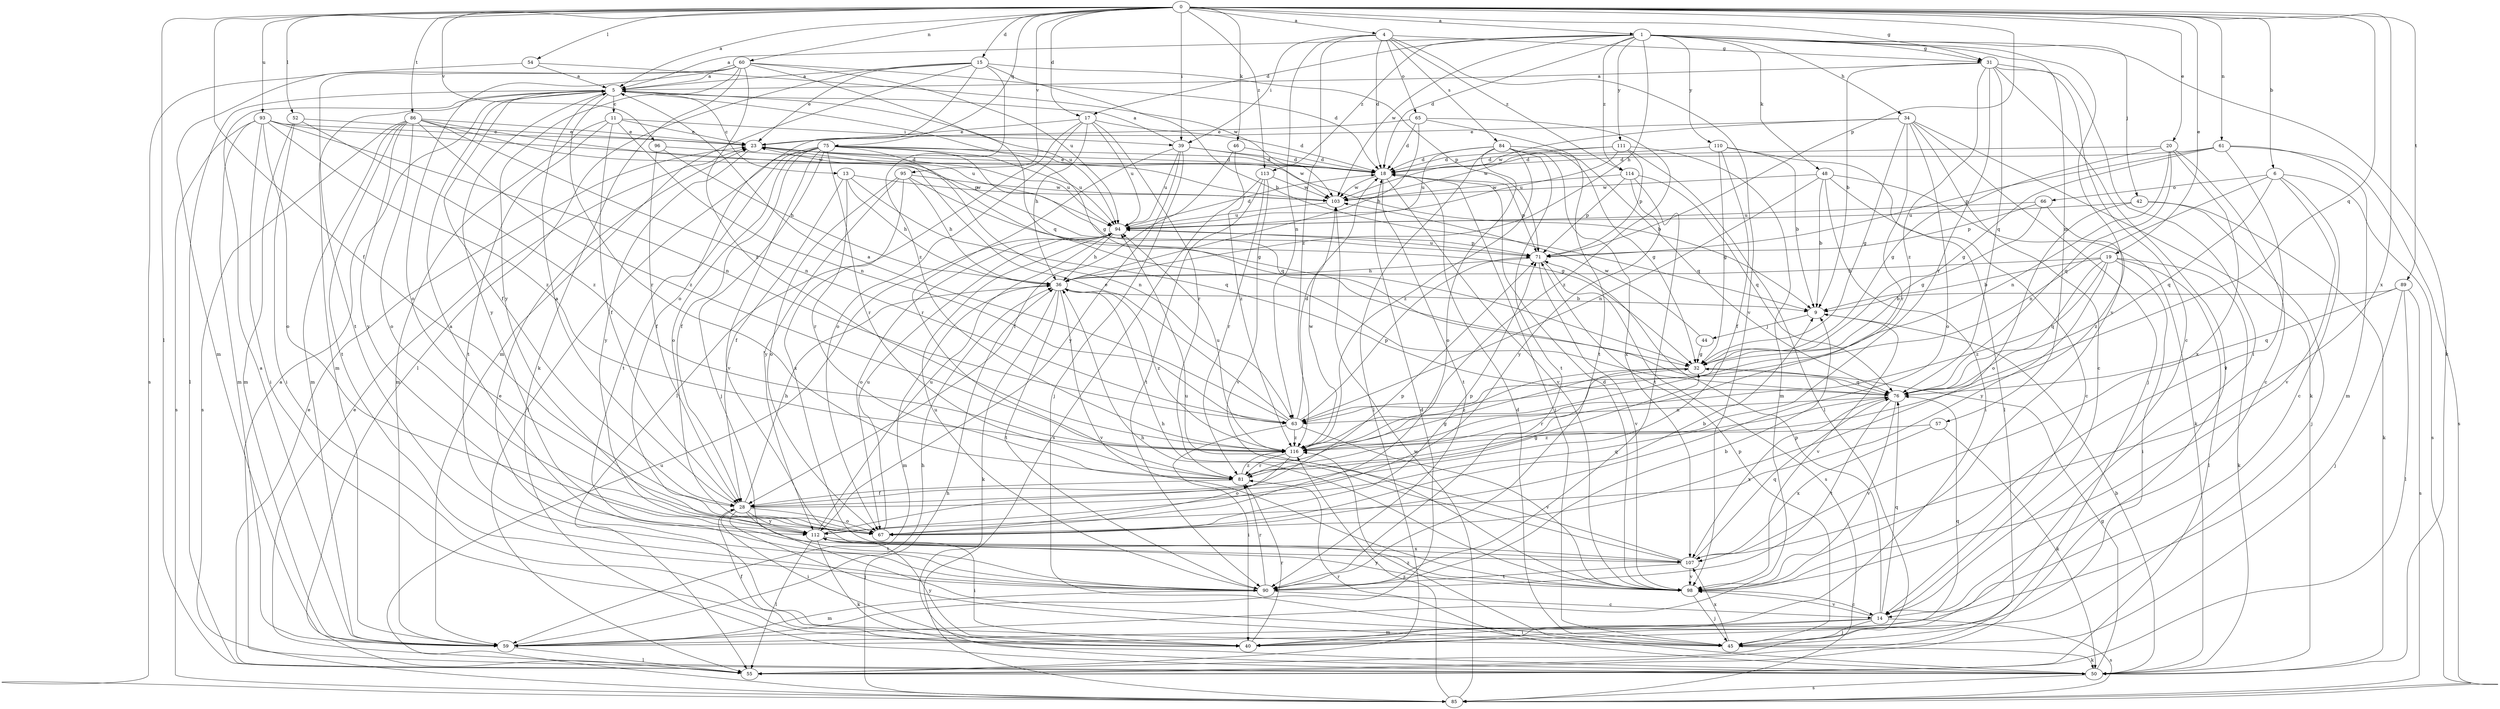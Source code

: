 strict digraph  {
0;
1;
4;
5;
6;
9;
11;
13;
14;
15;
17;
18;
19;
20;
23;
28;
31;
32;
34;
36;
39;
40;
42;
44;
45;
46;
48;
50;
52;
54;
55;
57;
59;
60;
61;
63;
65;
66;
67;
71;
75;
76;
81;
84;
85;
86;
89;
90;
93;
94;
95;
96;
98;
103;
107;
110;
111;
112;
113;
114;
116;
0 -> 1  [label=a];
0 -> 4  [label=a];
0 -> 5  [label=a];
0 -> 6  [label=b];
0 -> 15  [label=d];
0 -> 17  [label=d];
0 -> 19  [label=e];
0 -> 20  [label=e];
0 -> 28  [label=f];
0 -> 31  [label=g];
0 -> 39  [label=i];
0 -> 46  [label=k];
0 -> 52  [label=l];
0 -> 54  [label=l];
0 -> 55  [label=l];
0 -> 60  [label=n];
0 -> 61  [label=n];
0 -> 71  [label=p];
0 -> 75  [label=q];
0 -> 76  [label=q];
0 -> 86  [label=t];
0 -> 89  [label=t];
0 -> 93  [label=u];
0 -> 95  [label=v];
0 -> 96  [label=v];
0 -> 107  [label=x];
0 -> 113  [label=z];
1 -> 5  [label=a];
1 -> 17  [label=d];
1 -> 18  [label=d];
1 -> 31  [label=g];
1 -> 34  [label=h];
1 -> 36  [label=h];
1 -> 42  [label=j];
1 -> 48  [label=k];
1 -> 50  [label=k];
1 -> 57  [label=m];
1 -> 98  [label=v];
1 -> 103  [label=w];
1 -> 110  [label=y];
1 -> 111  [label=y];
1 -> 113  [label=z];
1 -> 114  [label=z];
4 -> 18  [label=d];
4 -> 31  [label=g];
4 -> 39  [label=i];
4 -> 63  [label=n];
4 -> 65  [label=o];
4 -> 84  [label=s];
4 -> 98  [label=v];
4 -> 114  [label=z];
4 -> 116  [label=z];
5 -> 11  [label=c];
5 -> 13  [label=c];
5 -> 28  [label=f];
5 -> 32  [label=g];
5 -> 55  [label=l];
5 -> 59  [label=m];
5 -> 81  [label=r];
5 -> 94  [label=u];
5 -> 112  [label=y];
6 -> 14  [label=c];
6 -> 63  [label=n];
6 -> 66  [label=o];
6 -> 76  [label=q];
6 -> 85  [label=s];
6 -> 98  [label=v];
9 -> 44  [label=j];
9 -> 98  [label=v];
11 -> 23  [label=e];
11 -> 28  [label=f];
11 -> 39  [label=i];
11 -> 59  [label=m];
11 -> 63  [label=n];
11 -> 90  [label=t];
13 -> 28  [label=f];
13 -> 36  [label=h];
13 -> 76  [label=q];
13 -> 81  [label=r];
13 -> 103  [label=w];
14 -> 40  [label=i];
14 -> 45  [label=j];
14 -> 59  [label=m];
14 -> 71  [label=p];
14 -> 76  [label=q];
14 -> 85  [label=s];
14 -> 98  [label=v];
15 -> 5  [label=a];
15 -> 9  [label=b];
15 -> 23  [label=e];
15 -> 55  [label=l];
15 -> 59  [label=m];
15 -> 67  [label=o];
15 -> 71  [label=p];
15 -> 116  [label=z];
17 -> 18  [label=d];
17 -> 23  [label=e];
17 -> 36  [label=h];
17 -> 55  [label=l];
17 -> 67  [label=o];
17 -> 81  [label=r];
17 -> 94  [label=u];
18 -> 23  [label=e];
18 -> 45  [label=j];
18 -> 71  [label=p];
18 -> 90  [label=t];
18 -> 98  [label=v];
18 -> 103  [label=w];
19 -> 9  [label=b];
19 -> 36  [label=h];
19 -> 40  [label=i];
19 -> 50  [label=k];
19 -> 55  [label=l];
19 -> 76  [label=q];
19 -> 112  [label=y];
19 -> 116  [label=z];
20 -> 14  [label=c];
20 -> 18  [label=d];
20 -> 32  [label=g];
20 -> 63  [label=n];
20 -> 76  [label=q];
20 -> 107  [label=x];
23 -> 18  [label=d];
23 -> 32  [label=g];
23 -> 94  [label=u];
23 -> 112  [label=y];
28 -> 5  [label=a];
28 -> 32  [label=g];
28 -> 36  [label=h];
28 -> 40  [label=i];
28 -> 45  [label=j];
28 -> 67  [label=o];
28 -> 76  [label=q];
28 -> 90  [label=t];
28 -> 112  [label=y];
31 -> 5  [label=a];
31 -> 9  [label=b];
31 -> 14  [label=c];
31 -> 40  [label=i];
31 -> 55  [label=l];
31 -> 76  [label=q];
31 -> 81  [label=r];
31 -> 116  [label=z];
32 -> 76  [label=q];
32 -> 81  [label=r];
32 -> 116  [label=z];
34 -> 14  [label=c];
34 -> 23  [label=e];
34 -> 32  [label=g];
34 -> 45  [label=j];
34 -> 50  [label=k];
34 -> 67  [label=o];
34 -> 81  [label=r];
34 -> 103  [label=w];
36 -> 9  [label=b];
36 -> 50  [label=k];
36 -> 59  [label=m];
36 -> 90  [label=t];
36 -> 98  [label=v];
36 -> 116  [label=z];
39 -> 5  [label=a];
39 -> 18  [label=d];
39 -> 45  [label=j];
39 -> 81  [label=r];
39 -> 94  [label=u];
39 -> 103  [label=w];
39 -> 112  [label=y];
40 -> 28  [label=f];
40 -> 76  [label=q];
40 -> 81  [label=r];
40 -> 112  [label=y];
42 -> 45  [label=j];
42 -> 50  [label=k];
42 -> 67  [label=o];
42 -> 94  [label=u];
44 -> 32  [label=g];
44 -> 103  [label=w];
45 -> 18  [label=d];
45 -> 23  [label=e];
45 -> 50  [label=k];
45 -> 71  [label=p];
45 -> 107  [label=x];
46 -> 18  [label=d];
46 -> 28  [label=f];
46 -> 116  [label=z];
48 -> 9  [label=b];
48 -> 14  [label=c];
48 -> 40  [label=i];
48 -> 50  [label=k];
48 -> 63  [label=n];
48 -> 103  [label=w];
50 -> 5  [label=a];
50 -> 9  [label=b];
50 -> 23  [label=e];
50 -> 32  [label=g];
50 -> 81  [label=r];
50 -> 85  [label=s];
50 -> 116  [label=z];
52 -> 23  [label=e];
52 -> 40  [label=i];
52 -> 59  [label=m];
52 -> 116  [label=z];
54 -> 5  [label=a];
54 -> 59  [label=m];
54 -> 103  [label=w];
55 -> 23  [label=e];
57 -> 50  [label=k];
57 -> 107  [label=x];
57 -> 116  [label=z];
59 -> 5  [label=a];
59 -> 18  [label=d];
59 -> 36  [label=h];
59 -> 55  [label=l];
60 -> 5  [label=a];
60 -> 18  [label=d];
60 -> 50  [label=k];
60 -> 67  [label=o];
60 -> 76  [label=q];
60 -> 85  [label=s];
60 -> 90  [label=t];
60 -> 94  [label=u];
60 -> 112  [label=y];
60 -> 116  [label=z];
61 -> 18  [label=d];
61 -> 32  [label=g];
61 -> 59  [label=m];
61 -> 71  [label=p];
61 -> 85  [label=s];
61 -> 98  [label=v];
63 -> 5  [label=a];
63 -> 18  [label=d];
63 -> 23  [label=e];
63 -> 40  [label=i];
63 -> 71  [label=p];
63 -> 98  [label=v];
63 -> 116  [label=z];
65 -> 18  [label=d];
65 -> 23  [label=e];
65 -> 36  [label=h];
65 -> 90  [label=t];
65 -> 116  [label=z];
66 -> 32  [label=g];
66 -> 71  [label=p];
66 -> 94  [label=u];
66 -> 116  [label=z];
67 -> 9  [label=b];
67 -> 71  [label=p];
67 -> 94  [label=u];
71 -> 36  [label=h];
71 -> 85  [label=s];
71 -> 94  [label=u];
71 -> 98  [label=v];
75 -> 9  [label=b];
75 -> 18  [label=d];
75 -> 28  [label=f];
75 -> 45  [label=j];
75 -> 55  [label=l];
75 -> 63  [label=n];
75 -> 67  [label=o];
75 -> 76  [label=q];
75 -> 81  [label=r];
75 -> 90  [label=t];
75 -> 94  [label=u];
75 -> 98  [label=v];
76 -> 63  [label=n];
76 -> 90  [label=t];
76 -> 98  [label=v];
76 -> 107  [label=x];
81 -> 28  [label=f];
81 -> 32  [label=g];
81 -> 116  [label=z];
84 -> 18  [label=d];
84 -> 32  [label=g];
84 -> 55  [label=l];
84 -> 67  [label=o];
84 -> 76  [label=q];
84 -> 90  [label=t];
84 -> 94  [label=u];
84 -> 107  [label=x];
84 -> 116  [label=z];
85 -> 36  [label=h];
85 -> 94  [label=u];
85 -> 103  [label=w];
85 -> 116  [label=z];
86 -> 23  [label=e];
86 -> 59  [label=m];
86 -> 63  [label=n];
86 -> 67  [label=o];
86 -> 71  [label=p];
86 -> 85  [label=s];
86 -> 90  [label=t];
86 -> 94  [label=u];
86 -> 112  [label=y];
86 -> 116  [label=z];
89 -> 9  [label=b];
89 -> 45  [label=j];
89 -> 55  [label=l];
89 -> 76  [label=q];
89 -> 85  [label=s];
90 -> 9  [label=b];
90 -> 14  [label=c];
90 -> 59  [label=m];
90 -> 81  [label=r];
90 -> 94  [label=u];
93 -> 23  [label=e];
93 -> 40  [label=i];
93 -> 59  [label=m];
93 -> 63  [label=n];
93 -> 67  [label=o];
93 -> 85  [label=s];
93 -> 103  [label=w];
93 -> 116  [label=z];
94 -> 18  [label=d];
94 -> 36  [label=h];
94 -> 67  [label=o];
94 -> 71  [label=p];
95 -> 32  [label=g];
95 -> 36  [label=h];
95 -> 67  [label=o];
95 -> 103  [label=w];
95 -> 107  [label=x];
95 -> 112  [label=y];
96 -> 18  [label=d];
96 -> 28  [label=f];
96 -> 36  [label=h];
98 -> 14  [label=c];
98 -> 18  [label=d];
98 -> 36  [label=h];
98 -> 45  [label=j];
98 -> 112  [label=y];
103 -> 94  [label=u];
107 -> 5  [label=a];
107 -> 36  [label=h];
107 -> 76  [label=q];
107 -> 90  [label=t];
107 -> 94  [label=u];
107 -> 98  [label=v];
110 -> 9  [label=b];
110 -> 18  [label=d];
110 -> 28  [label=f];
110 -> 32  [label=g];
110 -> 55  [label=l];
111 -> 18  [label=d];
111 -> 55  [label=l];
111 -> 59  [label=m];
111 -> 71  [label=p];
111 -> 94  [label=u];
111 -> 103  [label=w];
112 -> 40  [label=i];
112 -> 50  [label=k];
112 -> 55  [label=l];
112 -> 71  [label=p];
112 -> 94  [label=u];
112 -> 107  [label=x];
113 -> 81  [label=r];
113 -> 85  [label=s];
113 -> 90  [label=t];
113 -> 98  [label=v];
113 -> 103  [label=w];
114 -> 71  [label=p];
114 -> 76  [label=q];
114 -> 90  [label=t];
114 -> 103  [label=w];
114 -> 112  [label=y];
116 -> 67  [label=o];
116 -> 81  [label=r];
116 -> 94  [label=u];
116 -> 103  [label=w];
}
